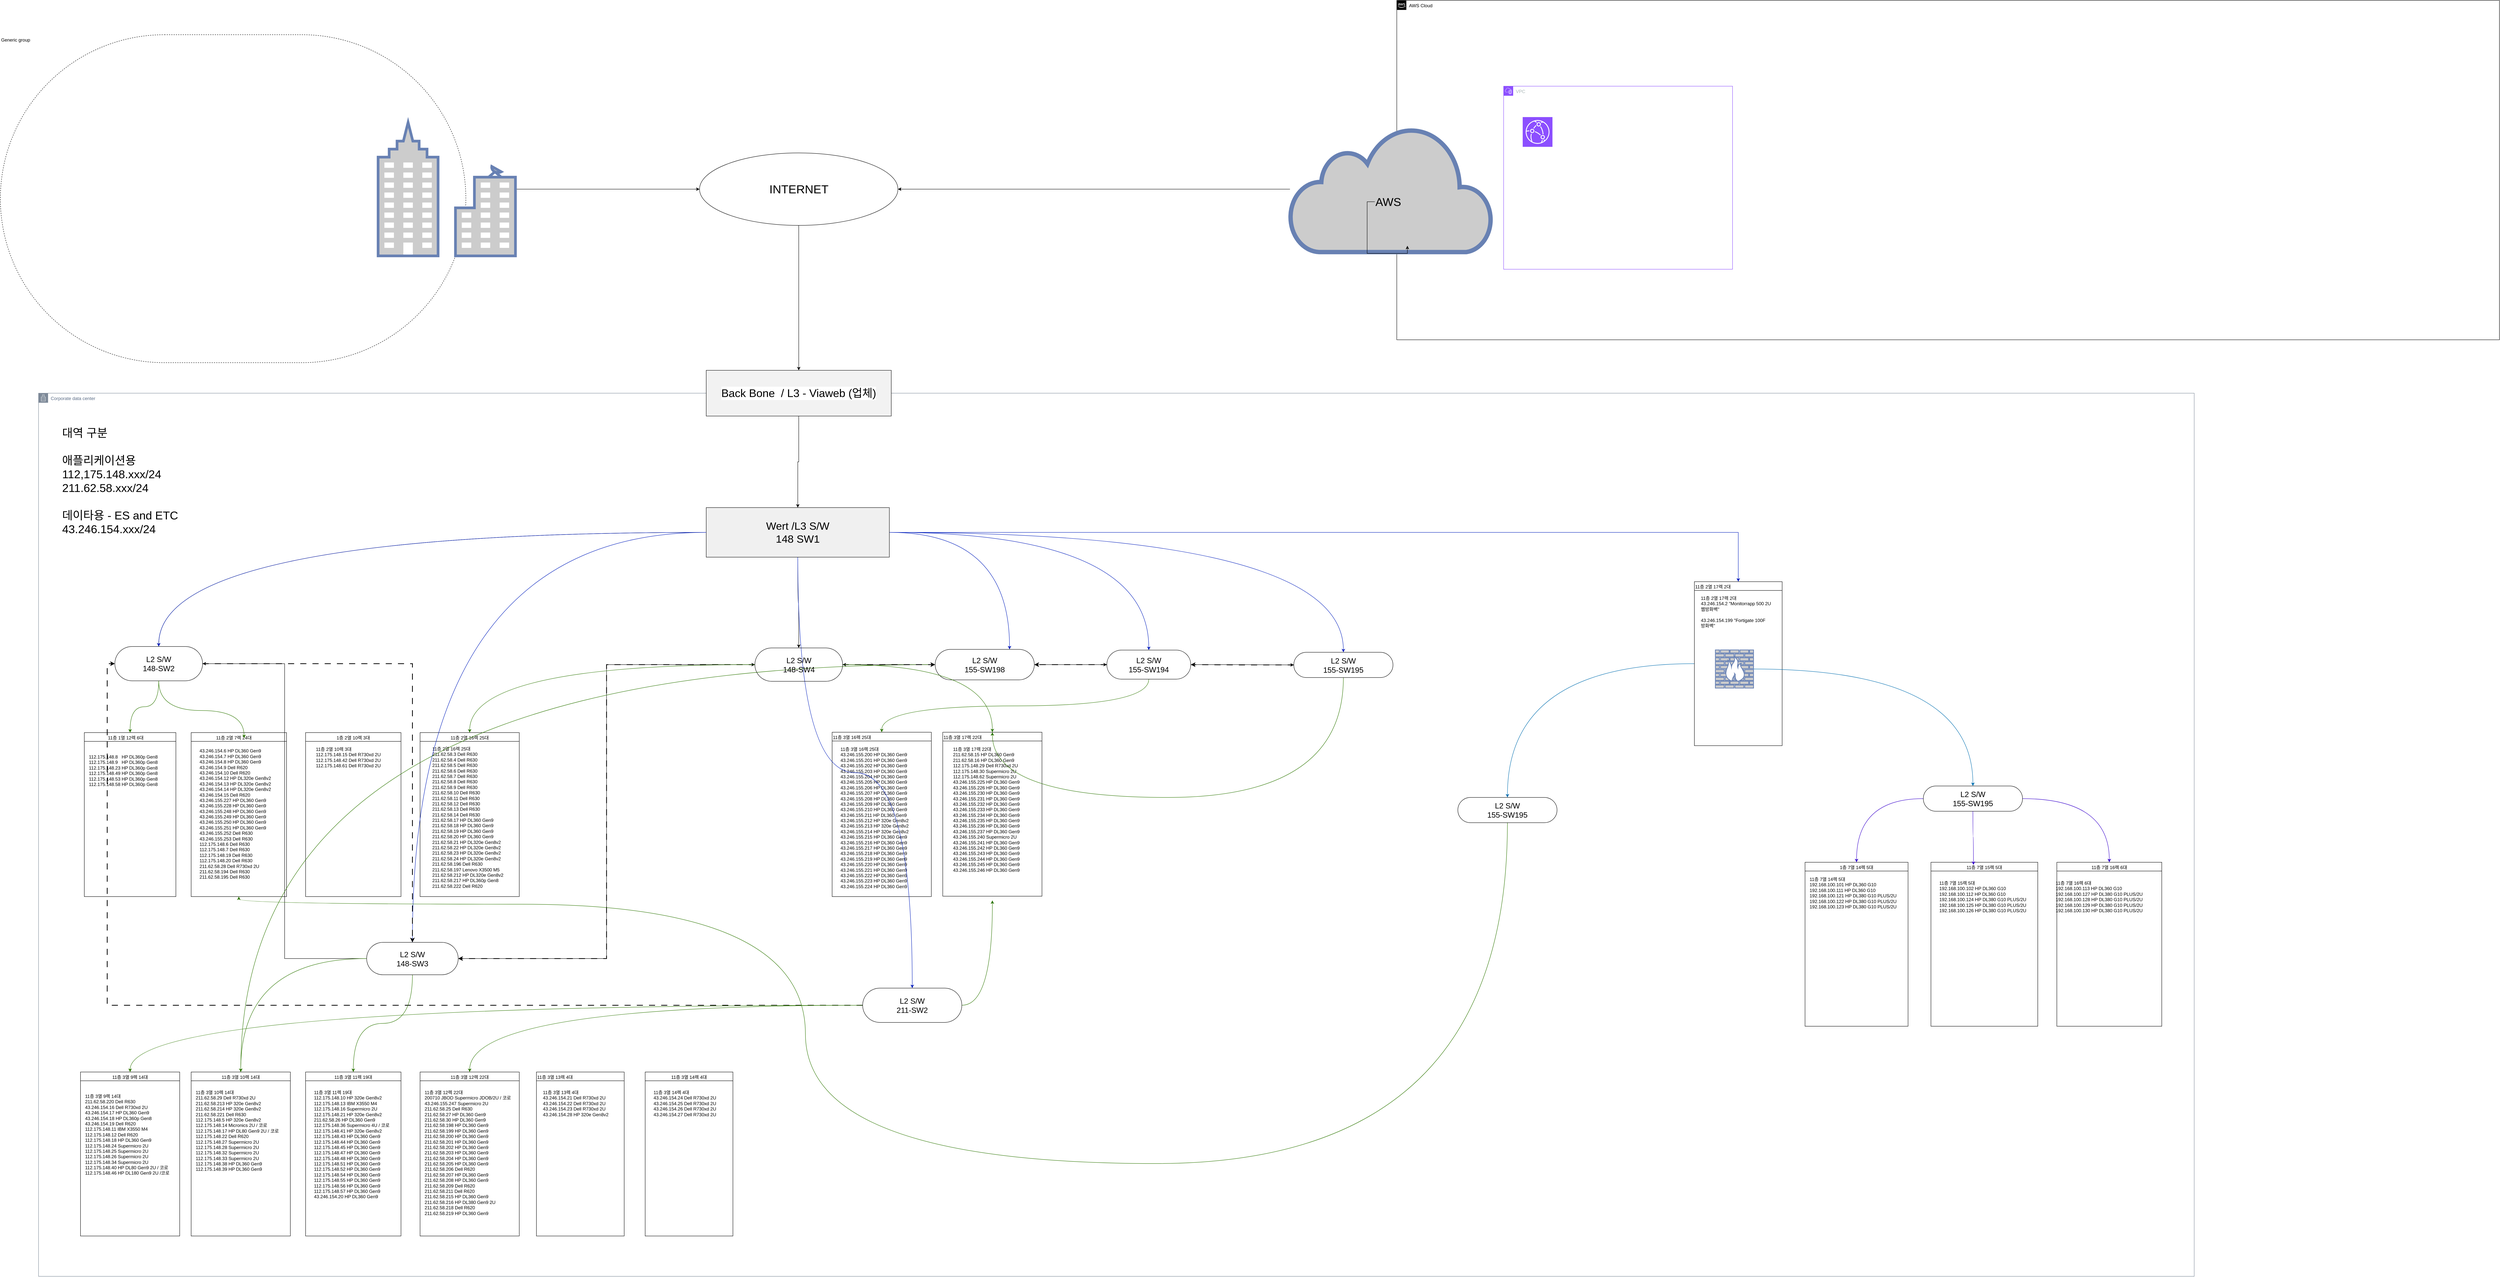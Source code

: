 <mxfile version="25.0.1">
  <diagram name="Page-1" id="d66fe2ae-3e9f-cf2f-6d29-e24063ad5d60">
    <mxGraphModel dx="8270" dy="5625" grid="1" gridSize="10" guides="1" tooltips="1" connect="1" arrows="1" fold="1" page="1" pageScale="1" pageWidth="1100" pageHeight="850" background="none" math="0" shadow="0">
      <root>
        <mxCell id="0" />
        <mxCell id="1" parent="0" />
        <mxCell id="PqdqEDUBdjDF1gWttpi3-207" value="Corporate data center" style="points=[[0,0],[0.25,0],[0.5,0],[0.75,0],[1,0],[1,0.25],[1,0.5],[1,0.75],[1,1],[0.75,1],[0.5,1],[0.25,1],[0,1],[0,0.75],[0,0.5],[0,0.25]];outlineConnect=0;gradientColor=none;html=1;whiteSpace=wrap;fontSize=12;fontStyle=0;container=1;pointerEvents=0;collapsible=0;recursiveResize=0;shape=mxgraph.aws4.group;grIcon=mxgraph.aws4.group_corporate_data_center;strokeColor=#7D8998;fillColor=default;verticalAlign=top;align=left;spacingLeft=30;fontColor=#5A6C86;dashed=0;rounded=1;arcSize=50;fontFamily=Helvetica;" vertex="1" parent="1">
          <mxGeometry x="50" y="-330" width="5650" height="2315.75" as="geometry" />
        </mxCell>
        <mxCell id="PqdqEDUBdjDF1gWttpi3-190" value="대역 구분&lt;div&gt;&lt;br&gt;&lt;/div&gt;&lt;div&gt;애플리케이션용&amp;nbsp;&lt;/div&gt;&lt;div&gt;112,175.148.xxx/24&lt;/div&gt;&lt;div&gt;211.62.58.xxx/24&lt;/div&gt;&lt;div&gt;&lt;br&gt;&lt;/div&gt;&lt;div&gt;데이타용 - ES and ETC&amp;nbsp;&lt;/div&gt;&lt;div&gt;43.246.154.xxx/24&amp;nbsp;&lt;/div&gt;" style="text;strokeColor=none;align=left;fillColor=none;html=1;verticalAlign=middle;whiteSpace=wrap;rounded=0;fontFamily=Helvetica;fontSize=30;fontColor=default;" vertex="1" parent="PqdqEDUBdjDF1gWttpi3-207">
          <mxGeometry x="60" y="50" width="440" height="360" as="geometry" />
        </mxCell>
        <mxCell id="PqdqEDUBdjDF1gWttpi3-37" value="&lt;span style=&quot;font-weight: 400;&quot;&gt;&amp;nbsp; &amp;nbsp; &amp;nbsp; &amp;nbsp; &amp;nbsp; &amp;nbsp; &amp;nbsp; &amp;nbsp; &amp;nbsp; 11층 1열 12렉 6대&lt;/span&gt;" style="swimlane;whiteSpace=wrap;html=1;rounded=0;align=left;verticalAlign=top;arcSize=50;fontFamily=Helvetica;fontSize=12;fontColor=default;fillColor=default;gradientColor=none;swimlaneLine=1;" vertex="1" parent="1">
          <mxGeometry x="170" y="560" width="240" height="430" as="geometry">
            <mxRectangle x="170" y="560" width="130" height="30" as="alternateBounds" />
          </mxGeometry>
        </mxCell>
        <mxCell id="PqdqEDUBdjDF1gWttpi3-35" value="112.175.148.8&amp;nbsp; &amp;nbsp;HP DL360p Gen8&#x9;&lt;br&gt;112.175.148.9&amp;nbsp; &amp;nbsp;HP DL360p Gen8&#x9;&lt;br&gt;112.175.148.23&#x9;&#x9;HP DL360p Gen8&#x9;&lt;br&gt;112.175.148.49&#x9;&#x9;HP DL360p Gen8&#x9;&lt;br&gt;112.175.148.53&#x9;&#x9;HP DL360p Gen8&#x9;&lt;br&gt;112.175.148.58&#x9;&#x9;HP DL360p Gen8" style="text;whiteSpace=wrap;html=1;fontFamily=Helvetica;fontSize=12;fontColor=default;" vertex="1" parent="PqdqEDUBdjDF1gWttpi3-37">
          <mxGeometry x="10" y="50" width="190" height="120" as="geometry" />
        </mxCell>
        <mxCell id="PqdqEDUBdjDF1gWttpi3-38" value="&lt;span style=&quot;font-weight: 400;&quot;&gt;&amp;nbsp; &amp;nbsp; &amp;nbsp; &amp;nbsp; &amp;nbsp; &amp;nbsp; &amp;nbsp; &amp;nbsp; &amp;nbsp; &amp;nbsp;11층 2열 7렉 24대&lt;/span&gt;" style="swimlane;whiteSpace=wrap;html=1;rounded=0;align=left;verticalAlign=top;arcSize=50;fontFamily=Helvetica;fontSize=12;fontColor=default;fillColor=none;gradientColor=none;swimlaneLine=1;" vertex="1" parent="1">
          <mxGeometry x="450" y="560" width="250" height="430" as="geometry">
            <mxRectangle x="170" y="560" width="130" height="30" as="alternateBounds" />
          </mxGeometry>
        </mxCell>
        <mxCell id="PqdqEDUBdjDF1gWttpi3-41" value="&lt;br&gt;43.246.154.6&#x9;&#x9;HP DL360 Gen9&#x9;&lt;br&gt;43.246.154.7&#x9;&#x9;HP DL360 Gen9&#x9;&lt;br&gt;43.246.154.8&#x9;&#x9;HP DL360 Gen9&#x9;&lt;br&gt;43.246.154.9&#x9;&#x9;Dell R620&#x9;&lt;br&gt;43.246.154.10&#x9;&#x9;Dell R620&#x9;&lt;br&gt;43.246.154.12&#x9;&#x9;HP DL320e Gen8v2&#x9;&lt;br&gt;43.246.154.13&#x9;&#x9;HP DL320e Gen8v2&#x9;&lt;br&gt;43.246.154.14&#x9;&#x9;HP DL320e Gen8v2&#x9;&lt;br&gt;43.246.154.15&#x9;&#x9;Dell R620&#x9;&lt;br&gt;43.246.155.227&#x9;&#x9;HP DL360 Gen9&#x9;&lt;br&gt;43.246.155.228&#x9;&#x9;HP DL360 Gen9&#x9;&lt;br&gt;43.246.155.248&#x9;&#x9;HP DL360 Gen9&#x9;&lt;br&gt;43.246.155.249&#x9;&#x9;HP DL360 Gen9&#x9;&lt;br&gt;43.246.155.250&#x9;&#x9;HP DL360 Gen9&#x9;&lt;br&gt;43.246.155.251&#x9;&#x9;HP DL360 Gen9&#x9;&lt;br&gt;43.246.155.252&#x9;&#x9;Dell R630&#x9;&lt;br&gt;43.246.155.253&#x9;&#x9;Dell R630&#x9;&lt;br&gt;112.175.148.6&#x9;&#x9;Dell R630&#x9;&lt;br&gt;112.175.148.7&#x9;&#x9;Dell R630&#x9;&lt;br&gt;112.175.148.19&#x9;&#x9;Dell R630&#x9;&lt;br&gt;112.175.148.20&#x9;&#x9;Dell R630&#x9;&lt;br&gt;211.62.58.28&#x9;&#x9;Dell R730xd 2U&#x9;&lt;br&gt;211.62.58.194&#x9;&#x9;Dell R630&#x9;&lt;br&gt;211.62.58.195&#x9;&#x9;Dell R630" style="text;whiteSpace=wrap;html=1;fontFamily=Helvetica;fontSize=12;fontColor=default;" vertex="1" parent="PqdqEDUBdjDF1gWttpi3-38">
          <mxGeometry x="20" y="20" width="190" height="380" as="geometry" />
        </mxCell>
        <mxCell id="PqdqEDUBdjDF1gWttpi3-43" value="&lt;span style=&quot;font-weight: 400;&quot;&gt;1층 2열 10렉 3대&lt;/span&gt;" style="swimlane;whiteSpace=wrap;html=1;rounded=0;align=center;verticalAlign=top;arcSize=50;fontFamily=Helvetica;fontSize=12;fontColor=default;fillColor=none;gradientColor=none;swimlaneLine=1;" vertex="1" parent="1">
          <mxGeometry x="750" y="560" width="250" height="430" as="geometry">
            <mxRectangle x="170" y="560" width="130" height="30" as="alternateBounds" />
          </mxGeometry>
        </mxCell>
        <mxCell id="PqdqEDUBdjDF1gWttpi3-42" value="11층 2열 10렉 3대&#x9;&#x9;&#x9;&#xa;112.175.148.15&#x9;&#x9;Dell R730xd 2U&#x9;&#xa;112.175.148.42&#x9;&#x9;Dell R730xd 2U&#x9;&#xa;112.175.148.61&#x9;&#x9;Dell R730xd 2U" style="text;whiteSpace=wrap;html=1;fontFamily=Helvetica;fontSize=12;fontColor=default;" vertex="1" parent="PqdqEDUBdjDF1gWttpi3-43">
          <mxGeometry x="25" y="30" width="200" height="80" as="geometry" />
        </mxCell>
        <mxCell id="PqdqEDUBdjDF1gWttpi3-47" value="&lt;span style=&quot;font-weight: 400;&quot;&gt;11층 2열 16렉 25대&lt;/span&gt;" style="swimlane;whiteSpace=wrap;html=1;rounded=0;align=center;verticalAlign=top;arcSize=50;fontFamily=Helvetica;fontSize=12;fontColor=default;fillColor=none;gradientColor=none;swimlaneLine=1;" vertex="1" parent="1">
          <mxGeometry x="1050" y="560" width="260" height="430" as="geometry">
            <mxRectangle x="170" y="560" width="130" height="30" as="alternateBounds" />
          </mxGeometry>
        </mxCell>
        <mxCell id="PqdqEDUBdjDF1gWttpi3-51" value="11층 2열 16렉 25대 &#x9;&#x9;&#x9;&#xa;211.62.58.3&#x9;&#x9;Dell R630&#x9;&#xa;211.62.58.4&#x9;&#x9;Dell R630&#x9;&#xa;211.62.58.5&#x9;&#x9;Dell R630&#x9;&#xa;211.62.58.6&#x9;&#x9;Dell R630&#x9;&#xa;211.62.58.7&#x9;&#x9;Dell R630&#x9;&#xa;211.62.58.8&#x9;&#x9;Dell R630&#x9;&#xa;211.62.58.9&#x9;&#x9;Dell R630&#x9;&#xa;211.62.58.10&#x9;&#x9;Dell R630&#x9;&#xa;211.62.58.11&#x9;&#x9;Dell R630&#x9;&#xa;211.62.58.12&#x9;&#x9;Dell R630&#x9;&#xa;211.62.58.13&#x9;&#x9;Dell R630&#x9;&#xa;211.62.58.14&#x9;&#x9;Dell R630&#x9;&#xa;211.62.58.17&#x9;&#x9;HP DL360 Gen9&#x9;&#xa;211.62.58.18&#x9;&#x9;HP DL360 Gen9&#x9;&#xa;211.62.58.19&#x9;&#x9;HP DL360 Gen9&#x9;&#xa;211.62.58.20&#x9;&#x9;HP DL360 Gen9&#x9;&#xa;211.62.58.21&#x9;&#x9;HP DL320e Gen8v2&#x9;&#xa;211.62.58.22&#x9;&#x9;HP DL320e Gen8v2&#x9;&#xa;211.62.58.23&#x9;&#x9;HP DL320e Gen8v2&#x9;&#xa;211.62.58.24&#x9;&#x9;HP DL320e Gen8v2&#x9;&#xa;211.62.58.196&#x9;&#x9;Dell R630&#x9;&#xa;211.62.58.197&#x9;&#x9;Lenovo X3500 M5&#x9;&#xa;211.62.58.212&#x9;&#x9;HP DL320e Gen8v2&#x9;&#xa;211.62.58.217&#x9;&#x9;HP DL360p Gen8&#x9;&#xa;211.62.58.222&#x9;&#x9;Dell R620" style="text;whiteSpace=wrap;html=1;fontFamily=Helvetica;fontSize=12;fontColor=default;" vertex="1" parent="PqdqEDUBdjDF1gWttpi3-47">
          <mxGeometry x="30" y="29" width="230" height="400" as="geometry" />
        </mxCell>
        <mxCell id="PqdqEDUBdjDF1gWttpi3-55" value="&lt;span style=&quot;color: rgb(0, 0, 0); font-family: Helvetica; font-size: 12px; font-style: normal; font-variant-ligatures: normal; font-variant-caps: normal; font-weight: 400; letter-spacing: normal; orphans: 2; text-indent: 0px; text-transform: none; widows: 2; word-spacing: 0px; -webkit-text-stroke-width: 0px; white-space: normal; background-color: rgb(251, 251, 251); text-decoration-thickness: initial; text-decoration-style: initial; text-decoration-color: initial; float: none; display: inline !important;&quot;&gt;11층 3열 9렉 14대&lt;/span&gt;" style="swimlane;whiteSpace=wrap;html=1;rounded=0;align=center;verticalAlign=top;arcSize=50;fontFamily=Helvetica;fontSize=12;fontColor=default;fillColor=none;gradientColor=none;swimlaneLine=1;" vertex="1" parent="1">
          <mxGeometry x="160" y="1450" width="260" height="430" as="geometry">
            <mxRectangle x="170" y="560" width="130" height="30" as="alternateBounds" />
          </mxGeometry>
        </mxCell>
        <mxCell id="PqdqEDUBdjDF1gWttpi3-65" value="11층 3열 9렉 14대&#x9;&#x9;&#x9;&#xa;211.62.58.220&#x9;&#x9;Dell R630&#x9;&#xa;43.246.154.16&#x9;&#x9;Dell R730xd 2U&#x9;&#xa;43.246.154.17&#x9;&#x9;HP DL360 Gen9&#x9;&#xa;43.246.154.18&#x9;&#x9;HP DL360p Gen8&#x9;&#xa;43.246.154.19&#x9;&#x9;Dell R620&#x9;&#xa;112.175.148.11&#x9;&#x9;IBM X3550 M4&#x9;&#xa;112.175.148.12&#x9;&#x9;Dell R620&#x9;&#xa;112.175.148.18&#x9;&#x9;HP DL360 Gen9&#x9;&#xa;112.175.148.24&#x9;&#x9;Supermicro 2U&#x9;&#xa;112.175.148.25&#x9;&#x9;Supermicro 2U&#x9;&#xa;112.175.148.26&#x9;&#x9;Supermicro 2U&#x9;&#xa;112.175.148.34&#x9;&#x9;Supermicro 2U&#x9;&#xa;112.175.148.40&#x9;&#x9;HP DL80 Gen9 2U / 코로&#x9;&#xa;112.175.148.46&#x9;&#x9;HP DL180 Gen9 2U /코로" style="text;whiteSpace=wrap;html=1;fontFamily=Helvetica;fontSize=12;fontColor=default;" vertex="1" parent="PqdqEDUBdjDF1gWttpi3-55">
          <mxGeometry x="10" y="50" width="250" height="240" as="geometry" />
        </mxCell>
        <mxCell id="PqdqEDUBdjDF1gWttpi3-180" style="edgeStyle=orthogonalEdgeStyle;rounded=0;orthogonalLoop=1;jettySize=auto;html=1;fontFamily=Helvetica;fontSize=12;fontColor=default;curved=1;fillColor=#1ba1e2;strokeColor=#006EAF;" edge="1" parent="1" source="PqdqEDUBdjDF1gWttpi3-57" target="PqdqEDUBdjDF1gWttpi3-179">
          <mxGeometry relative="1" as="geometry" />
        </mxCell>
        <mxCell id="PqdqEDUBdjDF1gWttpi3-57" value="&lt;span style=&quot;font-weight: 400;&quot;&gt;11층 2열 17렉 2대&lt;/span&gt;" style="swimlane;whiteSpace=wrap;html=1;rounded=0;align=left;verticalAlign=top;arcSize=50;fontFamily=Helvetica;fontSize=12;fontColor=default;fillColor=none;gradientColor=none;swimlaneLine=1;" vertex="1" parent="1">
          <mxGeometry x="4390" y="164.25" width="230" height="430" as="geometry">
            <mxRectangle x="170" y="560" width="130" height="30" as="alternateBounds" />
          </mxGeometry>
        </mxCell>
        <mxCell id="PqdqEDUBdjDF1gWttpi3-50" value="11층 2열 17렉 2대&#x9;&#x9;&#x9;&#xa;43.246.154.2&#x9;&#x9;&quot;Monitorrapp 500 2U&#xa;웹방화벽&quot;&#x9;&#xa;&#x9;&#x9;&#x9;&#xa;43.246.154.199&#x9;&#x9;&quot;Fortigate 100F&#xa;방화벽&quot;" style="text;whiteSpace=wrap;html=1;fontFamily=Helvetica;fontSize=12;fontColor=default;" vertex="1" parent="PqdqEDUBdjDF1gWttpi3-57">
          <mxGeometry x="15" y="30" width="200" height="100" as="geometry" />
        </mxCell>
        <mxCell id="PqdqEDUBdjDF1gWttpi3-92" value="" style="fontColor=#0066CC;verticalAlign=top;verticalLabelPosition=bottom;labelPosition=center;align=center;html=1;outlineConnect=0;fillColor=#CCCCCC;strokeColor=#6881B3;gradientColor=none;gradientDirection=north;strokeWidth=2;shape=mxgraph.networks.firewall;rounded=1;arcSize=50;fontFamily=Helvetica;fontSize=12;" vertex="1" parent="PqdqEDUBdjDF1gWttpi3-57">
          <mxGeometry x="55" y="179" width="100" height="100" as="geometry" />
        </mxCell>
        <mxCell id="PqdqEDUBdjDF1gWttpi3-60" value="&lt;span style=&quot;font-weight: 400;&quot;&gt;11층 3열 10렉 14대&lt;/span&gt;" style="swimlane;whiteSpace=wrap;html=1;rounded=0;align=center;verticalAlign=top;arcSize=50;fontFamily=Helvetica;fontSize=12;fontColor=default;fillColor=none;gradientColor=none;swimlaneLine=1;" vertex="1" parent="1">
          <mxGeometry x="450" y="1450" width="260" height="430" as="geometry">
            <mxRectangle x="170" y="560" width="130" height="30" as="alternateBounds" />
          </mxGeometry>
        </mxCell>
        <mxCell id="PqdqEDUBdjDF1gWttpi3-66" value="11층 3열 10렉 14대&#x9;&#x9;&#x9;&#xa;211.62.58.29&#x9;&#x9;Dell R730xd 2U&#x9;&#xa;211.62.58.213&#x9;&#x9;HP 320e Gen8v2&#x9;&#xa;211.62.58.214&#x9;&#x9;HP 320e Gen8v2&#x9;&#xa;211.62.58.221&#x9;&#x9;Dell R630&#x9;&#xa;112.175.148.5&#x9;&#x9;HP 320e Gen8v2&#x9;&#xa;112.175.148.14&#x9;&#x9;Micronics 2U / 코로&#x9;&#xa;112.175.148.17&#x9;&#x9;HP DL80 Gen9 2U / 코로&#x9;&#xa;112.175.148.22&#x9;&#x9;Dell R620&#x9;&#xa;112.175.148.27&#x9;&#x9;Supermicro 2U&#x9;&#xa;112.175.148.28&#x9;&#x9;Supermicro 2U&#x9;&#xa;112.175.148.32&#x9;&#x9;Supermicro 2U&#x9;&#xa;112.175.148.33&#x9;&#x9;Supermicro 2U&#x9;&#xa;112.175.148.38&#x9;&#x9;HP DL360 Gen9&#x9;&#xa;112.175.148.39&#x9;&#x9;HP DL360 Gen9" style="text;whiteSpace=wrap;html=1;fontFamily=Helvetica;fontSize=12;fontColor=default;" vertex="1" parent="PqdqEDUBdjDF1gWttpi3-60">
          <mxGeometry x="10" y="40" width="250" height="240" as="geometry" />
        </mxCell>
        <mxCell id="PqdqEDUBdjDF1gWttpi3-61" value="&lt;span style=&quot;font-weight: 400;&quot;&gt;11층 3열 11렉 19대&lt;/span&gt;" style="swimlane;whiteSpace=wrap;html=1;rounded=0;align=center;verticalAlign=top;arcSize=50;fontFamily=Helvetica;fontSize=12;fontColor=default;fillColor=none;gradientColor=none;swimlaneLine=1;" vertex="1" parent="1">
          <mxGeometry x="750" y="1450" width="250" height="430" as="geometry">
            <mxRectangle x="170" y="560" width="130" height="30" as="alternateBounds" />
          </mxGeometry>
        </mxCell>
        <mxCell id="PqdqEDUBdjDF1gWttpi3-67" value="11층 3열 11렉 19대&#x9;&#x9;&#x9;&#xa;112.175.148.10&#x9;&#x9;HP 320e Gen8v2&#x9;&#xa;112.175.148.13&#x9;&#x9;IBM X3550 M4&#x9;&#xa;112.175.148.16&#x9;&#x9;Supermicro 2U&#x9;&#xa;112.175.148.21&#x9;&#x9;HP 320e Gen8v2&#x9;&#xa;211.62.58.26&#x9;&#x9;HP DL360 Gen9&#x9;&#xa;112.175.148.36&#x9;&#x9;Supermicro 4U / 코로&#x9;&#xa;112.175.148.41&#x9;&#x9;HP 320e Gen8v2&#x9;&#xa;112.175.148.43&#x9;&#x9;HP DL360 Gen9&#x9;&#xa;112.175.148.44&#x9;&#x9;HP DL360 Gen9&#x9;&#xa;112.175.148.45&#x9;&#x9;HP DL360 Gen9&#x9;&#xa;112.175.148.47&#x9;&#x9;HP DL360 Gen9&#x9;&#xa;112.175.148.48&#x9;&#x9;HP DL360 Gen9&#x9;&#xa;112.175.148.51&#x9;&#x9;HP DL360 Gen9&#x9;&#xa;112.175.148.52&#x9;&#x9;HP DL360 Gen9&#x9;&#xa;112.175.148.54&#x9;&#x9;HP DL360 Gen9&#x9;&#xa;112.175.148.55&#x9;&#x9;HP DL360 Gen9&#x9;&#xa;112.175.148.56&#x9;&#x9;HP DL360 Gen9&#x9;&#xa;112.175.148.57&#x9;&#x9;HP DL360 Gen9&#x9;&#xa;43.246.154.20&#x9;&#x9;HP DL360 Gen9" style="text;whiteSpace=wrap;html=1;fontFamily=Helvetica;fontSize=12;fontColor=default;" vertex="1" parent="PqdqEDUBdjDF1gWttpi3-61">
          <mxGeometry x="20" y="40" width="230" height="310" as="geometry" />
        </mxCell>
        <mxCell id="PqdqEDUBdjDF1gWttpi3-62" value="&lt;span style=&quot;font-weight: 400;&quot;&gt;11층 3열 12렉 22대&lt;/span&gt;" style="swimlane;whiteSpace=wrap;html=1;rounded=0;align=center;verticalAlign=top;arcSize=50;fontFamily=Helvetica;fontSize=12;fontColor=default;fillColor=none;gradientColor=none;swimlaneLine=1;" vertex="1" parent="1">
          <mxGeometry x="1050" y="1450" width="260" height="430" as="geometry">
            <mxRectangle x="170" y="560" width="130" height="30" as="alternateBounds" />
          </mxGeometry>
        </mxCell>
        <mxCell id="PqdqEDUBdjDF1gWttpi3-68" value="11층 3열 12렉 22대&#x9;&#x9;&#x9;&#xa;200710 JBOD&#x9;&#x9;Supermicro JDOB/2U / 코로&#x9;&#xa;43.246.155.247&#x9;&#x9;Supermicro 2U&#x9;&#xa;211.62.58.25&#x9;&#x9;Dell R630&#x9;&#xa;211.62.58.27&#x9;&#x9;HP DL360 Gen9&#x9;&#xa;211.62.58.30&#x9;&#x9;HP DL360 Gen9&#x9;&#xa;211.62.58.198&#x9;&#x9;HP DL360 Gen9&#x9;&#xa;211.62.58.199&#x9;&#x9;HP DL360 Gen9&#x9;&#xa;211.62.58.200&#x9;&#x9;HP DL360 Gen9&#x9;&#xa;211.62.58.201&#x9;&#x9;HP DL360 Gen9&#x9;&#xa;211.62.58.202&#x9;&#x9;HP DL360 Gen9&#x9;&#xa;211.62.58.203&#x9;&#x9;HP DL360 Gen9&#x9;&#xa;211.62.58.204&#x9;&#x9;HP DL360 Gen9&#x9;&#xa;211.62.58.205&#x9;&#x9;HP DL360 Gen9&#x9;&#xa;211.62.58.206&#x9;&#x9;Dell R620&#x9;&#xa;211.62.58.207&#x9;&#x9;HP DL360 Gen9&#x9;&#xa;211.62.58.208&#x9;&#x9;HP DL360 Gen9&#x9;&#xa;211.62.58.209&#x9;&#x9;Dell R620&#x9;&#xa;211.62.58.211&#x9;&#x9;Dell R620&#x9;&#xa;211.62.58.215&#x9;&#x9;HP DL360 Gen9&#x9;&#xa;211.62.58.216&#x9;&#x9;HP DL380 Gen9 2U&#x9;&#xa;211.62.58.218&#x9;&#x9;Dell R620&#x9;&#xa;211.62.58.219&#x9;&#x9;HP DL360 Gen9" style="text;whiteSpace=wrap;html=1;fontFamily=Helvetica;fontSize=12;fontColor=default;" vertex="1" parent="PqdqEDUBdjDF1gWttpi3-62">
          <mxGeometry x="10" y="40" width="250" height="350" as="geometry" />
        </mxCell>
        <mxCell id="PqdqEDUBdjDF1gWttpi3-63" value="&lt;span style=&quot;font-weight: 400;&quot;&gt;11층 3열 13렉 4대&lt;/span&gt;" style="swimlane;whiteSpace=wrap;html=1;rounded=0;align=left;verticalAlign=top;arcSize=50;fontFamily=Helvetica;fontSize=12;fontColor=default;fillColor=none;gradientColor=none;swimlaneLine=1;" vertex="1" parent="1">
          <mxGeometry x="1355" y="1450" width="230" height="430" as="geometry">
            <mxRectangle x="170" y="560" width="130" height="30" as="alternateBounds" />
          </mxGeometry>
        </mxCell>
        <mxCell id="PqdqEDUBdjDF1gWttpi3-70" value="11층 3열 13렉 4대&#x9;&#x9;&#x9;&#xa;43.246.154.21&#x9;&#x9;Dell R730xd 2U&#x9;&#xa;43.246.154.22&#x9;&#x9;Dell R730xd 2U&#x9;&#xa;43.246.154.23&#x9;&#x9;Dell R730xd 2U&#x9;&#xa;43.246.154.28&#x9;&#x9;HP 320e Gen8v2" style="text;whiteSpace=wrap;html=1;fontFamily=Helvetica;fontSize=12;fontColor=default;" vertex="1" parent="PqdqEDUBdjDF1gWttpi3-63">
          <mxGeometry x="15" y="40" width="210" height="100" as="geometry" />
        </mxCell>
        <mxCell id="PqdqEDUBdjDF1gWttpi3-64" value="&lt;span style=&quot;color: rgb(0, 0, 0); font-family: Helvetica; font-size: 12px; font-style: normal; font-variant-ligatures: normal; font-variant-caps: normal; font-weight: 400; letter-spacing: normal; orphans: 2; text-indent: 0px; text-transform: none; widows: 2; word-spacing: 0px; -webkit-text-stroke-width: 0px; white-space: normal; background-color: rgb(251, 251, 251); text-decoration-thickness: initial; text-decoration-style: initial; text-decoration-color: initial; float: none; display: inline !important;&quot;&gt;11층 3열 14렉 4대&lt;/span&gt;" style="swimlane;whiteSpace=wrap;html=1;rounded=0;align=center;verticalAlign=top;arcSize=50;fontFamily=Helvetica;fontSize=12;fontColor=default;fillColor=none;gradientColor=none;swimlaneLine=1;" vertex="1" parent="1">
          <mxGeometry x="1640" y="1450" width="230" height="430" as="geometry">
            <mxRectangle x="170" y="560" width="130" height="30" as="alternateBounds" />
          </mxGeometry>
        </mxCell>
        <mxCell id="PqdqEDUBdjDF1gWttpi3-71" value="11층 3열 14렉 4대&#x9;&#x9;&#x9;&#xa;43.246.154.24&#x9;&#x9;Dell R730xd 2U&#x9;&#xa;43.246.154.25&#x9;&#x9;Dell R730xd 2U&#x9;&#xa;43.246.154.26&#x9;&#x9;Dell R730xd 2U&#x9;&#xa;43.246.154.27&#x9;&#x9;Dell R730xd 2U" style="text;whiteSpace=wrap;html=1;fontFamily=Helvetica;fontSize=12;fontColor=default;" vertex="1" parent="PqdqEDUBdjDF1gWttpi3-64">
          <mxGeometry x="20" y="40" width="200" height="100" as="geometry" />
        </mxCell>
        <mxCell id="PqdqEDUBdjDF1gWttpi3-72" value="&lt;span style=&quot;font-weight: 400;&quot;&gt;11층 3열 16렉 25대&lt;/span&gt;" style="swimlane;whiteSpace=wrap;html=1;rounded=0;align=left;verticalAlign=top;arcSize=50;fontFamily=Helvetica;fontSize=12;fontColor=default;fillColor=none;gradientColor=none;swimlaneLine=1;" vertex="1" parent="1">
          <mxGeometry x="2130" y="559" width="260" height="431" as="geometry">
            <mxRectangle x="170" y="560" width="130" height="30" as="alternateBounds" />
          </mxGeometry>
        </mxCell>
        <mxCell id="PqdqEDUBdjDF1gWttpi3-84" value="11층 3열 16렉 25대&#x9;&#x9;&#x9;&#xa;43.246.155.200&#x9;&#x9;HP DL360 Gen9&#x9;&#xa;43.246.155.201&#x9;&#x9;HP DL360 Gen9&#x9;&#xa;43.246.155.202&#x9;&#x9;HP DL360 Gen9&#x9;&#xa;43.246.155.203&#x9;&#x9;HP DL360 Gen9&#x9;&#xa;43.246.155.204&#x9;&#x9;HP DL360 Gen9&#x9;&#xa;43.246.155.205&#x9;&#x9;HP DL360 Gen9&#x9;&#xa;43.246.155.206&#x9;&#x9;HP DL360 Gen9&#x9;&#xa;43.246.155.207&#x9;&#x9;HP DL360 Gen9&#x9;&#xa;43.246.155.208&#x9;&#x9;HP DL360 Gen9&#x9;&#xa;43.246.155.209&#x9;&#x9;HP DL360 Gen9&#x9;&#xa;43.246.155.210&#x9;&#x9;HP DL360 Gen9&#x9;&#xa;43.246.155.211&#x9;&#x9;HP DL360 Gen9&#x9;&#xa;43.246.155.212&#x9;&#x9;HP 320e Gen8v2&#x9;&#xa;43.246.155.213&#x9;&#x9;HP 320e Gen8v2&#x9;&#xa;43.246.155.214&#x9;&#x9;HP 320e Gen8v2&#x9;&#xa;43.246.155.215&#x9;&#x9;HP DL360 Gen9&#x9;&#xa;43.246.155.216&#x9;&#x9;HP DL360 Gen9&#x9;&#xa;43.246.155.217&#x9;&#x9;HP DL360 Gen9&#x9;&#xa;43.246.155.218&#x9;&#x9;HP DL360 Gen9&#x9;&#xa;43.246.155.219&#x9;&#x9;HP DL360 Gen9&#x9;&#xa;43.246.155.220&#x9;&#x9;HP DL360 Gen9&#x9;&#xa;43.246.155.221&#x9;&#x9;HP DL360 Gen9&#x9;&#xa;43.246.155.222&#x9;&#x9;HP DL360 Gen9&#x9;&#xa;43.246.155.223&#x9;&#x9;HP DL360 Gen9&#x9;&#xa;43.246.155.224&#x9;&#x9;HP DL360 Gen9" style="text;whiteSpace=wrap;html=1;fontFamily=Helvetica;fontSize=12;fontColor=default;" vertex="1" parent="PqdqEDUBdjDF1gWttpi3-72">
          <mxGeometry x="20" y="31" width="210" height="400" as="geometry" />
        </mxCell>
        <mxCell id="PqdqEDUBdjDF1gWttpi3-74" value="&lt;span style=&quot;font-weight: 400;&quot;&gt;11층 3열 17렉 22대&lt;/span&gt;" style="swimlane;whiteSpace=wrap;html=1;rounded=0;align=left;verticalAlign=top;arcSize=50;fontFamily=Helvetica;fontSize=12;fontColor=default;fillColor=none;gradientColor=none;swimlaneLine=1;" vertex="1" parent="1">
          <mxGeometry x="2420" y="559" width="260" height="430" as="geometry">
            <mxRectangle x="170" y="560" width="130" height="30" as="alternateBounds" />
          </mxGeometry>
        </mxCell>
        <mxCell id="PqdqEDUBdjDF1gWttpi3-86" value="11층 3열 17렉 22대&#x9;&#x9;&#x9;&#xa;211.62.58.15&#x9;&#x9;HP DL360 Gen9&#x9;&#xa;211.62.58.16&#x9;&#x9;HP DL360 Gen9&#x9;&#xa;112.175.148.29&#x9;&#x9;Dell R730xd 2U&#x9;&#xa;112.175.148.30&#x9;&#x9;Supermicro 2U&#x9;&#xa;112.175.148.62&#x9;&#x9;Supermicro 2U&#x9;&#xa;43.246.155.225&#x9;&#x9;HP DL360 Gen9&#x9;&#xa;43.246.155.226&#x9;&#x9;HP DL360 Gen9&#x9;&#xa;43.246.155.230&#x9;&#x9;HP DL360 Gen9&#x9;&#xa;43.246.155.231&#x9;&#x9;HP DL360 Gen9&#x9;&#xa;43.246.155.232&#x9;&#x9;HP DL360 Gen9&#x9;&#xa;43.246.155.233&#x9;&#x9;HP DL360 Gen9&#x9;&#xa;43.246.155.234&#x9;&#x9;HP DL360 Gen9&#x9;&#xa;43.246.155.235&#x9;&#x9;HP DL360 Gen9&#x9;&#xa;43.246.155.236&#x9;&#x9;HP DL360 Gen9&#x9;&#xa;43.246.155.237&#x9;&#x9;HP DL360 Gen9&#x9;&#xa;43.246.155.240&#x9;&#x9;Supermicro 2U&#x9;&#xa;43.246.155.241&#x9;&#x9;HP DL360 Gen9&#x9;&#xa;43.246.155.242&#x9;&#x9;HP DL360 Gen9&#x9;&#xa;43.246.155.243&#x9;&#x9;HP DL360 Gen9&#x9;&#xa;43.246.155.244&#x9;&#x9;HP DL360 Gen9&#x9;&#xa;43.246.155.245&#x9;&#x9;HP DL360 Gen9&#x9;&#xa;43.246.155.246&#x9;&#x9;HP DL360 Gen9" style="text;whiteSpace=wrap;html=1;fontFamily=Helvetica;fontSize=12;fontColor=default;" vertex="1" parent="PqdqEDUBdjDF1gWttpi3-74">
          <mxGeometry x="25" y="31" width="210" height="350" as="geometry" />
        </mxCell>
        <mxCell id="PqdqEDUBdjDF1gWttpi3-76" value="&lt;span style=&quot;color: rgb(0, 0, 0); font-family: Helvetica; font-size: 12px; font-style: normal; font-variant-ligatures: normal; font-variant-caps: normal; font-weight: 400; letter-spacing: normal; orphans: 2; text-indent: 0px; text-transform: none; widows: 2; word-spacing: 0px; -webkit-text-stroke-width: 0px; white-space: normal; background-color: rgb(251, 251, 251); text-decoration-thickness: initial; text-decoration-style: initial; text-decoration-color: initial; float: none; display: inline !important;&quot;&gt;1층 7열 14렉 5대&lt;/span&gt;" style="swimlane;whiteSpace=wrap;html=1;rounded=0;align=center;verticalAlign=top;arcSize=50;fontFamily=Helvetica;fontSize=12;fontColor=default;fillColor=none;gradientColor=none;swimlaneLine=1;" vertex="1" parent="1">
          <mxGeometry x="4680" y="900" width="270" height="430" as="geometry">
            <mxRectangle x="170" y="560" width="130" height="30" as="alternateBounds" />
          </mxGeometry>
        </mxCell>
        <mxCell id="PqdqEDUBdjDF1gWttpi3-87" value="11층 7열 14렉 5대&#x9;&#x9;&#x9;&#xa;192.168.100.101&#x9;&#x9;HP DL360 G10&#x9;&#xa;192.168.100.111&#x9;&#x9;HP DL360 G10&#x9;&#xa;192.168.100.121&#x9;&#x9;HP DL380 G10 PLUS/2U&#x9;&#xa;192.168.100.122&#x9;&#x9;HP DL380 G10 PLUS/2U&#x9;&#xa;192.168.100.123&#x9;&#x9;HP DL380 G10 PLUS/2U" style="text;whiteSpace=wrap;html=1;fontFamily=Helvetica;fontSize=12;fontColor=default;" vertex="1" parent="PqdqEDUBdjDF1gWttpi3-76">
          <mxGeometry x="10" y="31" width="260" height="110" as="geometry" />
        </mxCell>
        <mxCell id="PqdqEDUBdjDF1gWttpi3-78" value="&lt;span style=&quot;font-weight: 400;&quot;&gt;11층 7열 15렉 5대&lt;/span&gt;" style="swimlane;whiteSpace=wrap;html=1;rounded=0;align=center;verticalAlign=top;arcSize=50;fontFamily=Helvetica;fontSize=12;fontColor=default;fillColor=none;gradientColor=none;swimlaneLine=1;" vertex="1" parent="1">
          <mxGeometry x="5010" y="900" width="280" height="430" as="geometry">
            <mxRectangle x="170" y="560" width="130" height="30" as="alternateBounds" />
          </mxGeometry>
        </mxCell>
        <mxCell id="PqdqEDUBdjDF1gWttpi3-89" value="11층 7열 15렉 5대&#x9;&#x9;&#x9;&#xa;192.168.100.102&#x9;&#x9;HP DL360 G10&#x9;&#xa;192.168.100.112&#x9;&#x9;HP DL360 G10&#x9;&#xa;192.168.100.124&#x9;&#x9;HP DL380 G10 PLUS/2U&#x9;&#xa;192.168.100.125&#x9;&#x9;HP DL380 G10 PLUS/2U&#x9;&#xa;192.168.100.126&#x9;&#x9;HP DL380 G10 PLUS/2U" style="text;whiteSpace=wrap;html=1;fontFamily=Helvetica;fontSize=12;fontColor=default;" vertex="1" parent="PqdqEDUBdjDF1gWttpi3-78">
          <mxGeometry x="20" y="41" width="260" height="110" as="geometry" />
        </mxCell>
        <mxCell id="PqdqEDUBdjDF1gWttpi3-80" value="&lt;span style=&quot;color: rgb(0, 0, 0); font-family: Helvetica; font-size: 12px; font-style: normal; font-variant-ligatures: normal; font-variant-caps: normal; font-weight: 400; letter-spacing: normal; orphans: 2; text-indent: 0px; text-transform: none; widows: 2; word-spacing: 0px; -webkit-text-stroke-width: 0px; white-space: normal; background-color: rgb(251, 251, 251); text-decoration-thickness: initial; text-decoration-style: initial; text-decoration-color: initial; float: none; display: inline !important;&quot;&gt;11층 7열 16렉 6대&lt;/span&gt;" style="swimlane;whiteSpace=wrap;html=1;rounded=0;align=center;verticalAlign=top;arcSize=50;fontFamily=Helvetica;fontSize=12;fontColor=default;fillColor=none;gradientColor=none;swimlaneLine=1;" vertex="1" parent="1">
          <mxGeometry x="5340" y="900" width="275" height="430" as="geometry">
            <mxRectangle x="170" y="560" width="130" height="30" as="alternateBounds" />
          </mxGeometry>
        </mxCell>
        <mxCell id="PqdqEDUBdjDF1gWttpi3-90" value="11층 7열 16렉 6대&#x9;&#x9;&#x9;&#xa;192.168.100.113&#x9;&#x9;HP DL360 G10&#x9;&#xa;192.168.100.127&#x9;&#x9;HP DL380 G10 PLUS/2U&#x9;&#xa;192.168.100.128&#x9;&#x9;HP DL380 G10 PLUS/2U&#x9;&#xa;192.168.100.129&#x9;&#x9;HP DL380 G10 PLUS/2U&#x9;&#xa;192.168.100.130&#x9;&#x9;HP DL380 G10 PLUS/2U" style="text;whiteSpace=wrap;html=1;fontFamily=Helvetica;fontSize=12;fontColor=default;" vertex="1" parent="PqdqEDUBdjDF1gWttpi3-80">
          <mxGeometry x="-5" y="41" width="260" height="110" as="geometry" />
        </mxCell>
        <mxCell id="PqdqEDUBdjDF1gWttpi3-135" style="edgeStyle=orthogonalEdgeStyle;rounded=0;orthogonalLoop=1;jettySize=auto;html=1;entryX=0.5;entryY=0;entryDx=0;entryDy=0;fontFamily=Helvetica;fontSize=12;fontColor=default;" edge="1" parent="1" source="PqdqEDUBdjDF1gWttpi3-96" target="PqdqEDUBdjDF1gWttpi3-99">
          <mxGeometry relative="1" as="geometry" />
        </mxCell>
        <mxCell id="PqdqEDUBdjDF1gWttpi3-96" value="Back Bone&amp;nbsp; /&amp;nbsp;&lt;span style=&quot;&quot;&gt;L3 - Viaweb (업체)&lt;/span&gt;" style="rounded=0;whiteSpace=wrap;html=1;align=center;verticalAlign=middle;arcSize=50;fontFamily=Helvetica;fontSize=29;fontColor=default;fillColor=#F2F2F2;gradientColor=none;labelBackgroundColor=default;" vertex="1" parent="1">
          <mxGeometry x="1800" y="-390" width="485" height="120" as="geometry" />
        </mxCell>
        <mxCell id="PqdqEDUBdjDF1gWttpi3-114" style="edgeStyle=orthogonalEdgeStyle;rounded=0;orthogonalLoop=1;jettySize=auto;html=1;entryX=0;entryY=0.5;entryDx=0;entryDy=0;fontFamily=Helvetica;fontSize=12;fontColor=default;dashed=1;dashPattern=8 8;strokeWidth=2;" edge="1" parent="1" source="PqdqEDUBdjDF1gWttpi3-97" target="PqdqEDUBdjDF1gWttpi3-113">
          <mxGeometry relative="1" as="geometry" />
        </mxCell>
        <mxCell id="PqdqEDUBdjDF1gWttpi3-162" style="edgeStyle=orthogonalEdgeStyle;rounded=0;orthogonalLoop=1;jettySize=auto;html=1;fontFamily=Helvetica;fontSize=12;fontColor=default;curved=1;fillColor=#60a917;strokeColor=#2D7600;" edge="1" parent="1" source="PqdqEDUBdjDF1gWttpi3-97">
          <mxGeometry relative="1" as="geometry">
            <mxPoint x="2550" y="1000" as="targetPoint" />
          </mxGeometry>
        </mxCell>
        <mxCell id="PqdqEDUBdjDF1gWttpi3-174" style="edgeStyle=orthogonalEdgeStyle;rounded=0;orthogonalLoop=1;jettySize=auto;html=1;entryX=0.5;entryY=0;entryDx=0;entryDy=0;fontFamily=Helvetica;fontSize=12;fontColor=default;curved=1;fillColor=#60a917;strokeColor=#2D7600;" edge="1" parent="1" source="PqdqEDUBdjDF1gWttpi3-97" target="PqdqEDUBdjDF1gWttpi3-62">
          <mxGeometry relative="1" as="geometry" />
        </mxCell>
        <mxCell id="PqdqEDUBdjDF1gWttpi3-176" style="edgeStyle=orthogonalEdgeStyle;rounded=0;orthogonalLoop=1;jettySize=auto;html=1;entryX=0.5;entryY=0;entryDx=0;entryDy=0;fontFamily=Helvetica;fontSize=12;fontColor=default;curved=1;fillColor=#60a917;strokeColor=#2D7600;" edge="1" parent="1" source="PqdqEDUBdjDF1gWttpi3-97" target="PqdqEDUBdjDF1gWttpi3-55">
          <mxGeometry relative="1" as="geometry" />
        </mxCell>
        <mxCell id="PqdqEDUBdjDF1gWttpi3-97" value="&lt;div&gt;&lt;span style=&quot;background-color: initial;&quot;&gt;L2 S/W&lt;/span&gt;&lt;/div&gt;&lt;div&gt;211-SW2&lt;/div&gt;" style="rounded=1;whiteSpace=wrap;html=1;align=center;verticalAlign=middle;arcSize=50;fontFamily=Helvetica;fontSize=20;fontColor=default;fillColor=none;gradientColor=none;" vertex="1" parent="1">
          <mxGeometry x="2210" y="1230" width="260" height="90" as="geometry" />
        </mxCell>
        <mxCell id="PqdqEDUBdjDF1gWttpi3-146" style="edgeStyle=orthogonalEdgeStyle;rounded=0;orthogonalLoop=1;jettySize=auto;html=1;entryX=1;entryY=0.5;entryDx=0;entryDy=0;fontFamily=Helvetica;fontSize=12;fontColor=default;" edge="1" parent="1" source="PqdqEDUBdjDF1gWttpi3-98" target="PqdqEDUBdjDF1gWttpi3-113">
          <mxGeometry relative="1" as="geometry" />
        </mxCell>
        <mxCell id="PqdqEDUBdjDF1gWttpi3-150" style="edgeStyle=orthogonalEdgeStyle;rounded=0;orthogonalLoop=1;jettySize=auto;html=1;entryX=0;entryY=0.5;entryDx=0;entryDy=0;fontFamily=Helvetica;fontSize=12;fontColor=default;" edge="1" parent="1" source="PqdqEDUBdjDF1gWttpi3-98" target="PqdqEDUBdjDF1gWttpi3-120">
          <mxGeometry relative="1" as="geometry" />
        </mxCell>
        <mxCell id="PqdqEDUBdjDF1gWttpi3-166" style="edgeStyle=orthogonalEdgeStyle;rounded=0;orthogonalLoop=1;jettySize=auto;html=1;entryX=0.5;entryY=0;entryDx=0;entryDy=0;fontFamily=Helvetica;fontSize=12;fontColor=default;curved=1;fillColor=#60a917;strokeColor=#2D7600;" edge="1" parent="1" source="PqdqEDUBdjDF1gWttpi3-98" target="PqdqEDUBdjDF1gWttpi3-61">
          <mxGeometry relative="1" as="geometry" />
        </mxCell>
        <mxCell id="PqdqEDUBdjDF1gWttpi3-167" style="edgeStyle=orthogonalEdgeStyle;rounded=0;orthogonalLoop=1;jettySize=auto;html=1;entryX=0.5;entryY=0;entryDx=0;entryDy=0;fontFamily=Helvetica;fontSize=12;fontColor=default;curved=1;fillColor=#60a917;strokeColor=#2D7600;" edge="1" parent="1" source="PqdqEDUBdjDF1gWttpi3-98" target="PqdqEDUBdjDF1gWttpi3-60">
          <mxGeometry relative="1" as="geometry" />
        </mxCell>
        <mxCell id="PqdqEDUBdjDF1gWttpi3-98" value="&lt;div&gt;&lt;span style=&quot;background-color: initial;&quot;&gt;L2 S/W&lt;/span&gt;&lt;/div&gt;&lt;div&gt;&lt;span style=&quot;background-color: initial;&quot;&gt;148-SW3&lt;/span&gt;&lt;/div&gt;" style="rounded=1;whiteSpace=wrap;html=1;align=center;verticalAlign=middle;arcSize=50;fontFamily=Helvetica;fontSize=20;fontColor=default;fillColor=none;gradientColor=none;" vertex="1" parent="1">
          <mxGeometry x="910" y="1110" width="240" height="85" as="geometry" />
        </mxCell>
        <mxCell id="PqdqEDUBdjDF1gWttpi3-130" style="edgeStyle=orthogonalEdgeStyle;rounded=0;orthogonalLoop=1;jettySize=auto;html=1;entryX=0.75;entryY=0;entryDx=0;entryDy=0;fontFamily=Helvetica;fontSize=12;fontColor=default;curved=1;fillColor=#0050ef;strokeColor=#001DBC;" edge="1" parent="1" source="PqdqEDUBdjDF1gWttpi3-99" target="PqdqEDUBdjDF1gWttpi3-102">
          <mxGeometry relative="1" as="geometry" />
        </mxCell>
        <mxCell id="PqdqEDUBdjDF1gWttpi3-131" style="edgeStyle=orthogonalEdgeStyle;rounded=0;orthogonalLoop=1;jettySize=auto;html=1;entryX=0.5;entryY=0;entryDx=0;entryDy=0;fontFamily=Helvetica;fontSize=12;fontColor=default;curved=1;fillColor=#0050ef;strokeColor=#001DBC;" edge="1" parent="1" source="PqdqEDUBdjDF1gWttpi3-99" target="PqdqEDUBdjDF1gWttpi3-104">
          <mxGeometry relative="1" as="geometry" />
        </mxCell>
        <mxCell id="PqdqEDUBdjDF1gWttpi3-132" style="edgeStyle=orthogonalEdgeStyle;rounded=0;orthogonalLoop=1;jettySize=auto;html=1;entryX=0.5;entryY=0;entryDx=0;entryDy=0;fontFamily=Helvetica;fontSize=12;fontColor=default;curved=1;fillColor=#0050ef;strokeColor=#001DBC;" edge="1" parent="1" source="PqdqEDUBdjDF1gWttpi3-99" target="PqdqEDUBdjDF1gWttpi3-98">
          <mxGeometry relative="1" as="geometry" />
        </mxCell>
        <mxCell id="PqdqEDUBdjDF1gWttpi3-133" style="edgeStyle=orthogonalEdgeStyle;rounded=0;orthogonalLoop=1;jettySize=auto;html=1;entryX=0.5;entryY=0;entryDx=0;entryDy=0;fontFamily=Helvetica;fontSize=12;fontColor=default;curved=1;" edge="1" parent="1" source="PqdqEDUBdjDF1gWttpi3-99" target="PqdqEDUBdjDF1gWttpi3-120">
          <mxGeometry relative="1" as="geometry" />
        </mxCell>
        <mxCell id="PqdqEDUBdjDF1gWttpi3-134" style="edgeStyle=orthogonalEdgeStyle;rounded=0;orthogonalLoop=1;jettySize=auto;html=1;entryX=0.5;entryY=0;entryDx=0;entryDy=0;fontFamily=Helvetica;fontSize=12;fontColor=default;curved=1;" edge="1" parent="1" source="PqdqEDUBdjDF1gWttpi3-99" target="PqdqEDUBdjDF1gWttpi3-113">
          <mxGeometry relative="1" as="geometry" />
        </mxCell>
        <mxCell id="PqdqEDUBdjDF1gWttpi3-153" style="edgeStyle=orthogonalEdgeStyle;rounded=0;orthogonalLoop=1;jettySize=auto;html=1;fontFamily=Helvetica;fontSize=12;fontColor=default;curved=1;fillColor=#0050ef;strokeColor=#001DBC;" edge="1" parent="1" source="PqdqEDUBdjDF1gWttpi3-99" target="PqdqEDUBdjDF1gWttpi3-142">
          <mxGeometry relative="1" as="geometry" />
        </mxCell>
        <mxCell id="PqdqEDUBdjDF1gWttpi3-155" style="edgeStyle=orthogonalEdgeStyle;rounded=0;orthogonalLoop=1;jettySize=auto;html=1;entryX=0.5;entryY=0;entryDx=0;entryDy=0;fontFamily=Helvetica;fontSize=12;fontColor=default;curved=1;fillColor=#0050ef;strokeColor=#001DBC;" edge="1" parent="1" source="PqdqEDUBdjDF1gWttpi3-99" target="PqdqEDUBdjDF1gWttpi3-97">
          <mxGeometry relative="1" as="geometry" />
        </mxCell>
        <mxCell id="PqdqEDUBdjDF1gWttpi3-177" style="edgeStyle=orthogonalEdgeStyle;rounded=0;orthogonalLoop=1;jettySize=auto;html=1;fontFamily=Helvetica;fontSize=12;fontColor=default;fillColor=#0050ef;strokeColor=#001DBC;" edge="1" parent="1" source="PqdqEDUBdjDF1gWttpi3-99" target="PqdqEDUBdjDF1gWttpi3-57">
          <mxGeometry relative="1" as="geometry" />
        </mxCell>
        <mxCell id="PqdqEDUBdjDF1gWttpi3-99" value="Wert /L3 S/W&lt;div&gt;148 SW1&lt;/div&gt;" style="rounded=0;whiteSpace=wrap;html=1;align=center;verticalAlign=middle;arcSize=50;fontFamily=Helvetica;fontSize=28;fontColor=default;fillColor=#F0F0F0;gradientColor=none;" vertex="1" parent="1">
          <mxGeometry x="1800" y="-30" width="480" height="130" as="geometry" />
        </mxCell>
        <mxCell id="PqdqEDUBdjDF1gWttpi3-106" value="" style="edgeStyle=orthogonalEdgeStyle;rounded=0;orthogonalLoop=1;jettySize=auto;html=1;fontFamily=Helvetica;fontSize=12;fontColor=default;" edge="1" parent="1" source="PqdqEDUBdjDF1gWttpi3-102" target="PqdqEDUBdjDF1gWttpi3-104">
          <mxGeometry relative="1" as="geometry" />
        </mxCell>
        <mxCell id="PqdqEDUBdjDF1gWttpi3-151" style="edgeStyle=orthogonalEdgeStyle;rounded=0;orthogonalLoop=1;jettySize=auto;html=1;entryX=1;entryY=0.5;entryDx=0;entryDy=0;fontFamily=Helvetica;fontSize=12;fontColor=default;" edge="1" parent="1" source="PqdqEDUBdjDF1gWttpi3-102" target="PqdqEDUBdjDF1gWttpi3-120">
          <mxGeometry relative="1" as="geometry" />
        </mxCell>
        <mxCell id="PqdqEDUBdjDF1gWttpi3-171" style="edgeStyle=orthogonalEdgeStyle;rounded=0;orthogonalLoop=1;jettySize=auto;html=1;fontFamily=Helvetica;fontSize=12;fontColor=default;curved=1;fillColor=#60a917;strokeColor=#2D7600;" edge="1" parent="1" source="PqdqEDUBdjDF1gWttpi3-102" target="PqdqEDUBdjDF1gWttpi3-60">
          <mxGeometry relative="1" as="geometry" />
        </mxCell>
        <mxCell id="PqdqEDUBdjDF1gWttpi3-102" value="&lt;div&gt;&lt;span style=&quot;background-color: initial;&quot;&gt;L2 S/W&lt;/span&gt;&lt;/div&gt;&lt;div&gt;155-SW198&lt;/div&gt;" style="rounded=1;whiteSpace=wrap;html=1;align=center;verticalAlign=middle;arcSize=50;fontFamily=Helvetica;fontSize=20;fontColor=default;fillColor=none;gradientColor=none;" vertex="1" parent="1">
          <mxGeometry x="2400" y="341.75" width="260" height="80" as="geometry" />
        </mxCell>
        <mxCell id="PqdqEDUBdjDF1gWttpi3-105" value="" style="edgeStyle=orthogonalEdgeStyle;rounded=0;orthogonalLoop=1;jettySize=auto;html=1;fontFamily=Helvetica;fontSize=12;fontColor=default;dashed=1;dashPattern=8 8;strokeWidth=2;" edge="1" parent="1" source="PqdqEDUBdjDF1gWttpi3-104" target="PqdqEDUBdjDF1gWttpi3-102">
          <mxGeometry relative="1" as="geometry" />
        </mxCell>
        <mxCell id="PqdqEDUBdjDF1gWttpi3-143" style="edgeStyle=orthogonalEdgeStyle;rounded=0;orthogonalLoop=1;jettySize=auto;html=1;fontFamily=Helvetica;fontSize=12;fontColor=default;" edge="1" parent="1" source="PqdqEDUBdjDF1gWttpi3-104" target="PqdqEDUBdjDF1gWttpi3-142">
          <mxGeometry relative="1" as="geometry" />
        </mxCell>
        <mxCell id="PqdqEDUBdjDF1gWttpi3-172" style="edgeStyle=orthogonalEdgeStyle;rounded=0;orthogonalLoop=1;jettySize=auto;html=1;entryX=0.5;entryY=0;entryDx=0;entryDy=0;fontFamily=Helvetica;fontSize=12;fontColor=default;curved=1;fillColor=#60a917;strokeColor=#2D7600;" edge="1" parent="1" source="PqdqEDUBdjDF1gWttpi3-104" target="PqdqEDUBdjDF1gWttpi3-72">
          <mxGeometry relative="1" as="geometry">
            <Array as="points">
              <mxPoint x="2960" y="490" />
              <mxPoint x="2260" y="490" />
            </Array>
          </mxGeometry>
        </mxCell>
        <mxCell id="PqdqEDUBdjDF1gWttpi3-104" value="&lt;div&gt;&lt;span style=&quot;background-color: initial;&quot;&gt;L2 S/W&lt;/span&gt;&lt;/div&gt;&lt;div&gt;&lt;span style=&quot;background-color: initial;&quot;&gt;155-SW194&lt;/span&gt;&lt;/div&gt;" style="rounded=1;whiteSpace=wrap;html=1;align=center;verticalAlign=middle;arcSize=50;fontFamily=Helvetica;fontSize=20;fontColor=default;fillColor=none;gradientColor=none;" vertex="1" parent="1">
          <mxGeometry x="2850" y="343.62" width="220" height="76.25" as="geometry" />
        </mxCell>
        <mxCell id="PqdqEDUBdjDF1gWttpi3-149" style="edgeStyle=orthogonalEdgeStyle;rounded=0;orthogonalLoop=1;jettySize=auto;html=1;entryX=1;entryY=0.5;entryDx=0;entryDy=0;fontFamily=Helvetica;fontSize=12;fontColor=default;dashed=1;dashPattern=8 8;strokeWidth=2;" edge="1" parent="1" source="PqdqEDUBdjDF1gWttpi3-120" target="PqdqEDUBdjDF1gWttpi3-98">
          <mxGeometry relative="1" as="geometry" />
        </mxCell>
        <mxCell id="PqdqEDUBdjDF1gWttpi3-152" style="edgeStyle=orthogonalEdgeStyle;rounded=0;orthogonalLoop=1;jettySize=auto;html=1;entryX=0;entryY=0.5;entryDx=0;entryDy=0;fontFamily=Helvetica;fontSize=12;fontColor=default;dashed=1;dashPattern=8 8;strokeWidth=2;" edge="1" parent="1" source="PqdqEDUBdjDF1gWttpi3-120" target="PqdqEDUBdjDF1gWttpi3-102">
          <mxGeometry relative="1" as="geometry" />
        </mxCell>
        <mxCell id="PqdqEDUBdjDF1gWttpi3-168" style="edgeStyle=orthogonalEdgeStyle;rounded=0;orthogonalLoop=1;jettySize=auto;html=1;entryX=0.5;entryY=0;entryDx=0;entryDy=0;fontFamily=Helvetica;fontSize=12;fontColor=default;curved=1;fillColor=#60a917;strokeColor=#2D7600;" edge="1" parent="1" source="PqdqEDUBdjDF1gWttpi3-120" target="PqdqEDUBdjDF1gWttpi3-47">
          <mxGeometry relative="1" as="geometry" />
        </mxCell>
        <mxCell id="PqdqEDUBdjDF1gWttpi3-169" style="edgeStyle=orthogonalEdgeStyle;rounded=0;orthogonalLoop=1;jettySize=auto;html=1;entryX=0.5;entryY=0;entryDx=0;entryDy=0;fontFamily=Helvetica;fontSize=12;fontColor=default;curved=1;fillColor=#60a917;strokeColor=#2D7600;" edge="1" parent="1" source="PqdqEDUBdjDF1gWttpi3-120" target="PqdqEDUBdjDF1gWttpi3-74">
          <mxGeometry relative="1" as="geometry" />
        </mxCell>
        <mxCell id="PqdqEDUBdjDF1gWttpi3-120" value="&lt;div&gt;&lt;span style=&quot;background-color: initial;&quot;&gt;L2 S/W&lt;/span&gt;&lt;/div&gt;&lt;div&gt;&lt;span style=&quot;background-color: initial;&quot;&gt;148-SW4&lt;/span&gt;&lt;/div&gt;" style="rounded=1;whiteSpace=wrap;html=1;align=center;verticalAlign=middle;arcSize=50;fontFamily=Helvetica;fontSize=20;fontColor=default;fillColor=none;gradientColor=none;" vertex="1" parent="1">
          <mxGeometry x="1927.5" y="338" width="230" height="87.5" as="geometry" />
        </mxCell>
        <mxCell id="PqdqEDUBdjDF1gWttpi3-137" style="edgeStyle=orthogonalEdgeStyle;rounded=0;orthogonalLoop=1;jettySize=auto;html=1;fontFamily=Helvetica;fontSize=12;fontColor=default;" edge="1" parent="1" source="PqdqEDUBdjDF1gWttpi3-136" target="PqdqEDUBdjDF1gWttpi3-96">
          <mxGeometry relative="1" as="geometry" />
        </mxCell>
        <mxCell id="PqdqEDUBdjDF1gWttpi3-136" value="INTERNET" style="ellipse;whiteSpace=wrap;html=1;rounded=1;align=center;verticalAlign=middle;arcSize=50;fontFamily=Helvetica;fontSize=31;fontColor=default;fillColor=none;gradientColor=none;" vertex="1" parent="1">
          <mxGeometry x="1782.5" y="-960" width="520" height="190" as="geometry" />
        </mxCell>
        <mxCell id="PqdqEDUBdjDF1gWttpi3-140" value="" style="edgeStyle=orthogonalEdgeStyle;rounded=0;orthogonalLoop=1;jettySize=auto;html=1;fontFamily=Helvetica;fontSize=12;fontColor=default;curved=1;fillColor=#0050ef;strokeColor=#001DBC;" edge="1" parent="1" source="PqdqEDUBdjDF1gWttpi3-99" target="PqdqEDUBdjDF1gWttpi3-113">
          <mxGeometry relative="1" as="geometry">
            <mxPoint x="1030" y="370" as="targetPoint" />
            <mxPoint x="1770" y="35" as="sourcePoint" />
          </mxGeometry>
        </mxCell>
        <mxCell id="PqdqEDUBdjDF1gWttpi3-145" style="edgeStyle=orthogonalEdgeStyle;rounded=0;orthogonalLoop=1;jettySize=auto;html=1;fontFamily=Helvetica;fontSize=12;fontColor=default;dashed=1;dashPattern=8 8;strokeWidth=2;" edge="1" parent="1" source="PqdqEDUBdjDF1gWttpi3-113" target="PqdqEDUBdjDF1gWttpi3-98">
          <mxGeometry relative="1" as="geometry" />
        </mxCell>
        <mxCell id="PqdqEDUBdjDF1gWttpi3-163" style="edgeStyle=orthogonalEdgeStyle;rounded=0;orthogonalLoop=1;jettySize=auto;html=1;entryX=0.5;entryY=0;entryDx=0;entryDy=0;fontFamily=Helvetica;fontSize=12;fontColor=default;curved=1;fillColor=#60a917;strokeColor=#2D7600;" edge="1" parent="1" source="PqdqEDUBdjDF1gWttpi3-113" target="PqdqEDUBdjDF1gWttpi3-37">
          <mxGeometry relative="1" as="geometry" />
        </mxCell>
        <mxCell id="PqdqEDUBdjDF1gWttpi3-113" value="&lt;div&gt;&lt;span style=&quot;background-color: initial;&quot;&gt;L2 S/W&lt;/span&gt;&lt;/div&gt;&lt;div&gt;&lt;span style=&quot;background-color: initial;&quot;&gt;148-SW2&lt;/span&gt;&lt;/div&gt;" style="rounded=1;whiteSpace=wrap;html=1;align=center;verticalAlign=middle;arcSize=50;fontFamily=Helvetica;fontSize=20;fontColor=default;fillColor=none;gradientColor=none;" vertex="1" parent="1">
          <mxGeometry x="250" y="334.25" width="230" height="90" as="geometry" />
        </mxCell>
        <mxCell id="PqdqEDUBdjDF1gWttpi3-144" style="edgeStyle=orthogonalEdgeStyle;rounded=0;orthogonalLoop=1;jettySize=auto;html=1;fontFamily=Helvetica;fontSize=12;fontColor=default;dashed=1;dashPattern=8 8;strokeWidth=2;" edge="1" parent="1" source="PqdqEDUBdjDF1gWttpi3-142" target="PqdqEDUBdjDF1gWttpi3-104">
          <mxGeometry relative="1" as="geometry" />
        </mxCell>
        <mxCell id="PqdqEDUBdjDF1gWttpi3-173" style="edgeStyle=orthogonalEdgeStyle;rounded=0;orthogonalLoop=1;jettySize=auto;html=1;entryX=0.5;entryY=0;entryDx=0;entryDy=0;fontFamily=Helvetica;fontSize=12;fontColor=default;curved=1;fillColor=#60a917;strokeColor=#2D7600;" edge="1" parent="1" source="PqdqEDUBdjDF1gWttpi3-142" target="PqdqEDUBdjDF1gWttpi3-74">
          <mxGeometry relative="1" as="geometry">
            <Array as="points">
              <mxPoint x="3470" y="730" />
              <mxPoint x="2550" y="730" />
            </Array>
          </mxGeometry>
        </mxCell>
        <mxCell id="PqdqEDUBdjDF1gWttpi3-142" value="&lt;div&gt;&lt;span style=&quot;background-color: initial;&quot;&gt;L2 S/W&lt;/span&gt;&lt;/div&gt;&lt;div&gt;&lt;span style=&quot;background-color: initial;&quot;&gt;155-SW195&lt;/span&gt;&lt;/div&gt;" style="rounded=1;whiteSpace=wrap;html=1;align=center;verticalAlign=middle;arcSize=50;fontFamily=Helvetica;fontSize=20;fontColor=default;fillColor=none;gradientColor=none;" vertex="1" parent="1">
          <mxGeometry x="3340" y="349.38" width="260" height="66.25" as="geometry" />
        </mxCell>
        <mxCell id="PqdqEDUBdjDF1gWttpi3-160" style="edgeStyle=orthogonalEdgeStyle;rounded=0;orthogonalLoop=1;jettySize=auto;html=1;exitX=0.5;exitY=1;exitDx=0;exitDy=0;fontFamily=Helvetica;fontSize=12;fontColor=default;" edge="1" parent="1" source="PqdqEDUBdjDF1gWttpi3-97" target="PqdqEDUBdjDF1gWttpi3-97">
          <mxGeometry relative="1" as="geometry" />
        </mxCell>
        <mxCell id="PqdqEDUBdjDF1gWttpi3-165" style="edgeStyle=orthogonalEdgeStyle;rounded=0;orthogonalLoop=1;jettySize=auto;html=1;entryX=0.625;entryY=-0.015;entryDx=0;entryDy=0;entryPerimeter=0;fontFamily=Helvetica;fontSize=12;fontColor=default;curved=1;fillColor=#60a917;strokeColor=#2D7600;" edge="1" parent="1" source="PqdqEDUBdjDF1gWttpi3-113" target="PqdqEDUBdjDF1gWttpi3-41">
          <mxGeometry relative="1" as="geometry" />
        </mxCell>
        <mxCell id="PqdqEDUBdjDF1gWttpi3-182" style="edgeStyle=orthogonalEdgeStyle;rounded=0;orthogonalLoop=1;jettySize=auto;html=1;entryX=0.5;entryY=0;entryDx=0;entryDy=0;fontFamily=Helvetica;fontSize=12;fontColor=default;curved=1;fillColor=#6a00ff;strokeColor=#3700CC;" edge="1" parent="1" source="PqdqEDUBdjDF1gWttpi3-178" target="PqdqEDUBdjDF1gWttpi3-76">
          <mxGeometry relative="1" as="geometry" />
        </mxCell>
        <mxCell id="PqdqEDUBdjDF1gWttpi3-184" style="edgeStyle=orthogonalEdgeStyle;rounded=0;orthogonalLoop=1;jettySize=auto;html=1;entryX=0.5;entryY=0;entryDx=0;entryDy=0;fontFamily=Helvetica;fontSize=12;fontColor=default;curved=1;fillColor=#6a00ff;strokeColor=#3700CC;" edge="1" parent="1" source="PqdqEDUBdjDF1gWttpi3-178" target="PqdqEDUBdjDF1gWttpi3-80">
          <mxGeometry relative="1" as="geometry" />
        </mxCell>
        <mxCell id="PqdqEDUBdjDF1gWttpi3-178" value="&lt;div&gt;&lt;span style=&quot;background-color: initial;&quot;&gt;L2 S/W&lt;/span&gt;&lt;/div&gt;&lt;div&gt;&lt;span style=&quot;background-color: initial;&quot;&gt;155-SW195&lt;/span&gt;&lt;/div&gt;" style="rounded=1;whiteSpace=wrap;html=1;align=center;verticalAlign=middle;arcSize=50;fontFamily=Helvetica;fontSize=20;fontColor=default;fillColor=none;gradientColor=none;" vertex="1" parent="1">
          <mxGeometry x="4990" y="700" width="260" height="66.25" as="geometry" />
        </mxCell>
        <mxCell id="PqdqEDUBdjDF1gWttpi3-187" style="edgeStyle=orthogonalEdgeStyle;rounded=0;orthogonalLoop=1;jettySize=auto;html=1;entryX=0.5;entryY=1;entryDx=0;entryDy=0;fontFamily=Helvetica;fontSize=12;fontColor=default;curved=1;fillColor=#60a917;strokeColor=#2D7600;" edge="1" parent="1" source="PqdqEDUBdjDF1gWttpi3-179" target="PqdqEDUBdjDF1gWttpi3-38">
          <mxGeometry relative="1" as="geometry">
            <Array as="points">
              <mxPoint x="3900" y="1690" />
              <mxPoint x="2060" y="1690" />
              <mxPoint x="2060" y="1010" />
              <mxPoint x="575" y="1010" />
            </Array>
          </mxGeometry>
        </mxCell>
        <mxCell id="PqdqEDUBdjDF1gWttpi3-179" value="&lt;div&gt;&lt;span style=&quot;background-color: initial;&quot;&gt;L2 S/W&lt;/span&gt;&lt;/div&gt;&lt;div&gt;&lt;span style=&quot;background-color: initial;&quot;&gt;155-SW195&lt;/span&gt;&lt;/div&gt;" style="rounded=1;whiteSpace=wrap;html=1;align=center;verticalAlign=middle;arcSize=50;fontFamily=Helvetica;fontSize=20;fontColor=default;fillColor=none;gradientColor=none;" vertex="1" parent="1">
          <mxGeometry x="3770" y="730" width="260" height="66.25" as="geometry" />
        </mxCell>
        <mxCell id="PqdqEDUBdjDF1gWttpi3-181" style="edgeStyle=orthogonalEdgeStyle;rounded=0;orthogonalLoop=1;jettySize=auto;html=1;entryX=0.5;entryY=0;entryDx=0;entryDy=0;fontFamily=Helvetica;fontSize=12;fontColor=default;curved=1;fillColor=#1ba1e2;strokeColor=#006EAF;" edge="1" parent="1" source="PqdqEDUBdjDF1gWttpi3-92" target="PqdqEDUBdjDF1gWttpi3-178">
          <mxGeometry relative="1" as="geometry" />
        </mxCell>
        <mxCell id="PqdqEDUBdjDF1gWttpi3-183" style="edgeStyle=orthogonalEdgeStyle;rounded=0;orthogonalLoop=1;jettySize=auto;html=1;entryX=0.398;entryY=0.016;entryDx=0;entryDy=0;entryPerimeter=0;fontFamily=Helvetica;fontSize=12;fontColor=default;curved=1;fillColor=#6a00ff;strokeColor=#3700CC;" edge="1" parent="1" source="PqdqEDUBdjDF1gWttpi3-178" target="PqdqEDUBdjDF1gWttpi3-78">
          <mxGeometry relative="1" as="geometry" />
        </mxCell>
        <mxCell id="PqdqEDUBdjDF1gWttpi3-209" value="AWS Cloud" style="points=[[0,0],[0.25,0],[0.5,0],[0.75,0],[1,0],[1,0.25],[1,0.5],[1,0.75],[1,1],[0.75,1],[0.5,1],[0.25,1],[0,1],[0,0.75],[0,0.5],[0,0.25]];outlineConnect=0;html=1;whiteSpace=wrap;fontSize=12;fontStyle=0;container=1;pointerEvents=0;collapsible=0;recursiveResize=0;shape=mxgraph.aws4.group;grIcon=mxgraph.aws4.group_aws_cloud_alt;verticalAlign=top;align=left;spacingLeft=30;dashed=0;rounded=1;arcSize=50;fontFamily=Helvetica;" vertex="1" parent="1">
          <mxGeometry x="3610" y="-1360" width="2890" height="890" as="geometry" />
        </mxCell>
        <mxCell id="PqdqEDUBdjDF1gWttpi3-213" value="VPC" style="points=[[0,0],[0.25,0],[0.5,0],[0.75,0],[1,0],[1,0.25],[1,0.5],[1,0.75],[1,1],[0.75,1],[0.5,1],[0.25,1],[0,1],[0,0.75],[0,0.5],[0,0.25]];outlineConnect=0;gradientColor=none;html=1;whiteSpace=wrap;fontSize=12;fontStyle=0;container=1;pointerEvents=0;collapsible=0;recursiveResize=0;shape=mxgraph.aws4.group;grIcon=mxgraph.aws4.group_vpc2;strokeColor=#8C4FFF;fillColor=none;verticalAlign=top;align=left;spacingLeft=30;fontColor=#AAB7B8;dashed=0;rounded=1;arcSize=50;fontFamily=Helvetica;" vertex="1" parent="PqdqEDUBdjDF1gWttpi3-209">
          <mxGeometry x="280" y="225" width="600" height="480" as="geometry" />
        </mxCell>
        <mxCell id="PqdqEDUBdjDF1gWttpi3-215" value="" style="sketch=0;points=[[0,0,0],[0.25,0,0],[0.5,0,0],[0.75,0,0],[1,0,0],[0,1,0],[0.25,1,0],[0.5,1,0],[0.75,1,0],[1,1,0],[0,0.25,0],[0,0.5,0],[0,0.75,0],[1,0.25,0],[1,0.5,0],[1,0.75,0]];outlineConnect=0;fontColor=#232F3E;fillColor=#8C4FFF;strokeColor=#ffffff;dashed=0;verticalLabelPosition=bottom;verticalAlign=top;align=center;html=1;fontSize=12;fontStyle=0;aspect=fixed;shape=mxgraph.aws4.resourceIcon;resIcon=mxgraph.aws4.cloudfront;rounded=1;arcSize=50;fontFamily=Helvetica;" vertex="1" parent="PqdqEDUBdjDF1gWttpi3-213">
          <mxGeometry x="50" y="81" width="78" height="78" as="geometry" />
        </mxCell>
        <mxCell id="PqdqEDUBdjDF1gWttpi3-211" value="Generic group" style="dashed=1;verticalAlign=top;fontStyle=0;whiteSpace=wrap;html=1;rounded=1;align=left;arcSize=50;fontFamily=Helvetica;fontSize=12;" vertex="1" parent="1">
          <mxGeometry x="-50" y="-1270" width="1220" height="860" as="geometry" />
        </mxCell>
        <mxCell id="PqdqEDUBdjDF1gWttpi3-217" style="edgeStyle=orthogonalEdgeStyle;rounded=0;orthogonalLoop=1;jettySize=auto;html=1;entryX=0;entryY=0.5;entryDx=0;entryDy=0;fontFamily=Helvetica;fontSize=12;fontColor=default;" edge="1" parent="1" source="PqdqEDUBdjDF1gWttpi3-205" target="PqdqEDUBdjDF1gWttpi3-136">
          <mxGeometry relative="1" as="geometry" />
        </mxCell>
        <mxCell id="PqdqEDUBdjDF1gWttpi3-205" value="" style="fontColor=#0066CC;verticalAlign=top;verticalLabelPosition=bottom;labelPosition=center;align=center;html=1;outlineConnect=0;fillColor=#CCCCCC;strokeColor=#6881B3;gradientColor=none;gradientDirection=north;strokeWidth=2;shape=mxgraph.networks.business_center;rounded=1;arcSize=50;fontFamily=Helvetica;fontSize=12;" vertex="1" parent="1">
          <mxGeometry x="940" y="-1040" width="360" height="350" as="geometry" />
        </mxCell>
        <mxCell id="PqdqEDUBdjDF1gWttpi3-216" style="edgeStyle=orthogonalEdgeStyle;rounded=0;orthogonalLoop=1;jettySize=auto;html=1;entryX=1;entryY=0.5;entryDx=0;entryDy=0;fontFamily=Helvetica;fontSize=12;fontColor=default;" edge="1" parent="1" source="PqdqEDUBdjDF1gWttpi3-198" target="PqdqEDUBdjDF1gWttpi3-136">
          <mxGeometry relative="1" as="geometry" />
        </mxCell>
        <mxCell id="PqdqEDUBdjDF1gWttpi3-202" value="" style="group" vertex="1" connectable="0" parent="1">
          <mxGeometry x="3330" y="-1030" width="530" height="330" as="geometry" />
        </mxCell>
        <mxCell id="PqdqEDUBdjDF1gWttpi3-198" value="ㅁㅉㄴ" style="html=1;outlineConnect=0;fillColor=#CCCCCC;strokeColor=#6881B3;gradientColor=none;gradientDirection=north;strokeWidth=2;shape=mxgraph.networks.cloud;fontColor=#ffffff;rounded=1;align=left;verticalAlign=top;arcSize=50;fontFamily=Helvetica;fontSize=12;" vertex="1" parent="PqdqEDUBdjDF1gWttpi3-202">
          <mxGeometry width="530" height="330.0" as="geometry" />
        </mxCell>
        <mxCell id="PqdqEDUBdjDF1gWttpi3-201" value="AWS" style="text;strokeColor=none;align=left;fillColor=none;html=1;verticalAlign=middle;whiteSpace=wrap;rounded=0;fontFamily=Helvetica;fontSize=30;fontColor=default;" vertex="1" parent="PqdqEDUBdjDF1gWttpi3-202">
          <mxGeometry x="222.258" y="82.5" width="170.968" height="231" as="geometry" />
        </mxCell>
        <mxCell id="PqdqEDUBdjDF1gWttpi3-212" style="edgeStyle=orthogonalEdgeStyle;rounded=0;orthogonalLoop=1;jettySize=auto;html=1;exitX=0;exitY=0.5;exitDx=0;exitDy=0;fontFamily=Helvetica;fontSize=12;fontColor=default;" edge="1" parent="PqdqEDUBdjDF1gWttpi3-202" source="PqdqEDUBdjDF1gWttpi3-201" target="PqdqEDUBdjDF1gWttpi3-201">
          <mxGeometry relative="1" as="geometry" />
        </mxCell>
      </root>
    </mxGraphModel>
  </diagram>
</mxfile>
